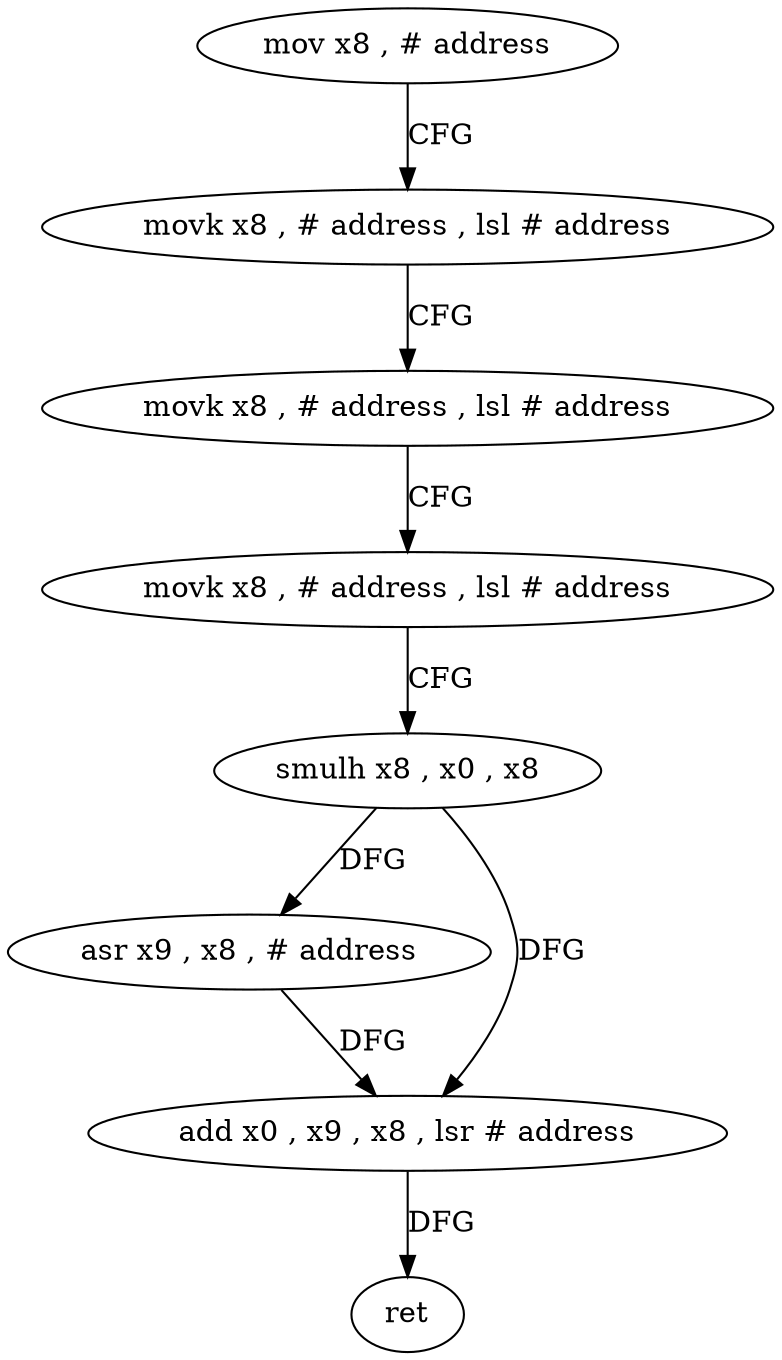 digraph "func" {
"4218668" [label = "mov x8 , # address" ]
"4218672" [label = "movk x8 , # address , lsl # address" ]
"4218676" [label = "movk x8 , # address , lsl # address" ]
"4218680" [label = "movk x8 , # address , lsl # address" ]
"4218684" [label = "smulh x8 , x0 , x8" ]
"4218688" [label = "asr x9 , x8 , # address" ]
"4218692" [label = "add x0 , x9 , x8 , lsr # address" ]
"4218696" [label = "ret" ]
"4218668" -> "4218672" [ label = "CFG" ]
"4218672" -> "4218676" [ label = "CFG" ]
"4218676" -> "4218680" [ label = "CFG" ]
"4218680" -> "4218684" [ label = "CFG" ]
"4218684" -> "4218688" [ label = "DFG" ]
"4218684" -> "4218692" [ label = "DFG" ]
"4218688" -> "4218692" [ label = "DFG" ]
"4218692" -> "4218696" [ label = "DFG" ]
}
